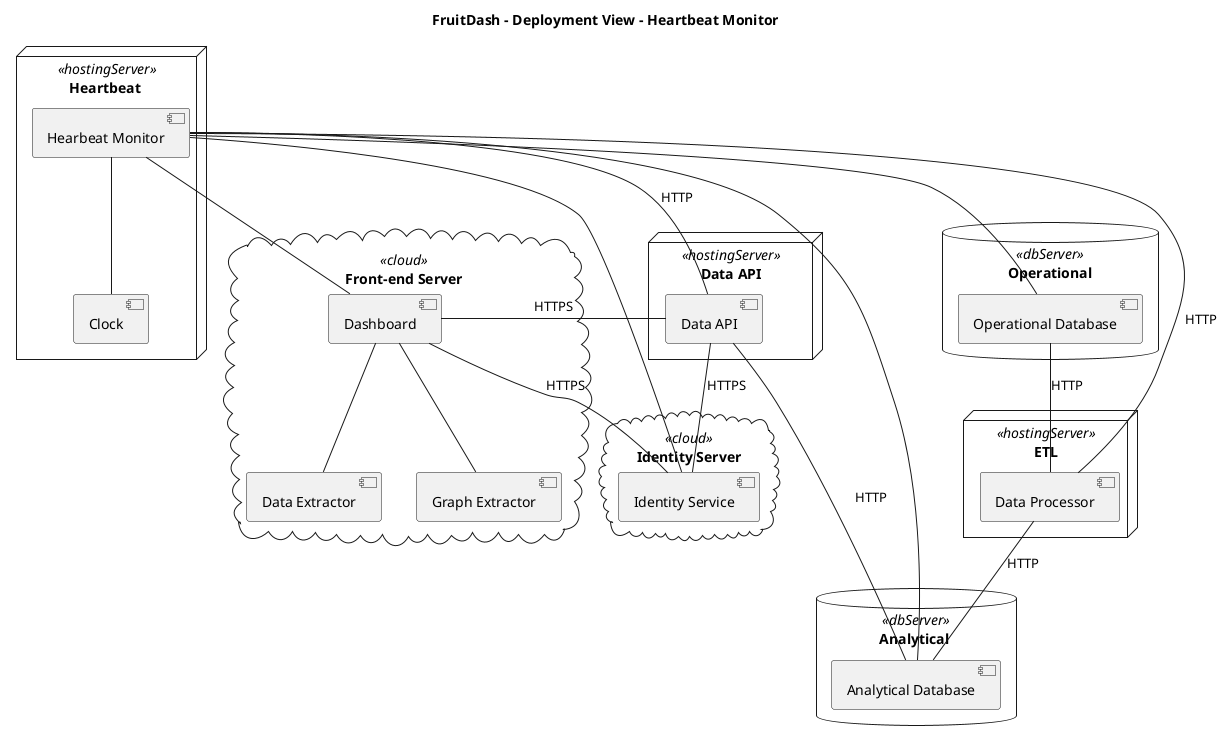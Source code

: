 @startuml
title FruitDash - Deployment View - Heartbeat Monitor

cloud "Front-end Server" as appcloud <<cloud>> {
 [Dashboard] as DASH
 [Data Extractor] as DE
 [Graph Extractor] as GE
}
cloud "Identity Server" as identitycloud <<cloud>> {
 [Identity Service] as IS
}

database "Analytical " as analyticaldb <<dbServer>>  {
 [Analytical Database] as ADB
}
database "Operational" as operationaldb <<dbServer>> {
 [Operational Database] as ODB
}

node "ETL" as transformer <<hostingServer>> {
    [Data Processor] as T
}
node "Data API" as dataapi <<hostingServer>> {
    [Data API] as API
}
node "Heartbeat " as heartbeathmonitor <<hostingServer>> {
    [Hearbeat Monitor] as HBM
    [Clock] as CLC
}

' Identity
API -- IS: HTTPS
DASH -- IS: HTTPS

' Dashboard interactions
DASH -- DE
DASH -- GE
DASH - API: HTTPS

' Data Transformer
ODB -- T: HTTP
T -- ADB: HTTP

' Data sourcing
API -- ADB: HTTP

' Heartbeat
HBM -- CLC
HBM -- DASH
HBM -- IS
HBM -- ODB
HBM -- ADB
HBM -- API: HTTP
HBM -- T: HTTP 

@enduml
